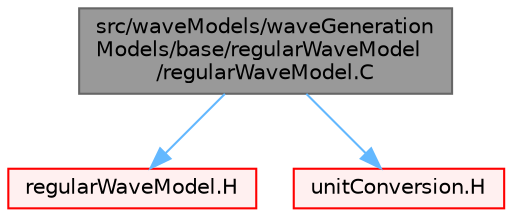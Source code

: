 digraph "src/waveModels/waveGenerationModels/base/regularWaveModel/regularWaveModel.C"
{
 // LATEX_PDF_SIZE
  bgcolor="transparent";
  edge [fontname=Helvetica,fontsize=10,labelfontname=Helvetica,labelfontsize=10];
  node [fontname=Helvetica,fontsize=10,shape=box,height=0.2,width=0.4];
  Node1 [id="Node000001",label="src/waveModels/waveGeneration\lModels/base/regularWaveModel\l/regularWaveModel.C",height=0.2,width=0.4,color="gray40", fillcolor="grey60", style="filled", fontcolor="black",tooltip=" "];
  Node1 -> Node2 [id="edge1_Node000001_Node000002",color="steelblue1",style="solid",tooltip=" "];
  Node2 [id="Node000002",label="regularWaveModel.H",height=0.2,width=0.4,color="red", fillcolor="#FFF0F0", style="filled",URL="$regularWaveModel_8H.html",tooltip=" "];
  Node1 -> Node191 [id="edge2_Node000001_Node000191",color="steelblue1",style="solid",tooltip=" "];
  Node191 [id="Node000191",label="unitConversion.H",height=0.2,width=0.4,color="red", fillcolor="#FFF0F0", style="filled",URL="$unitConversion_8H.html",tooltip="Unit conversion functions."];
}

